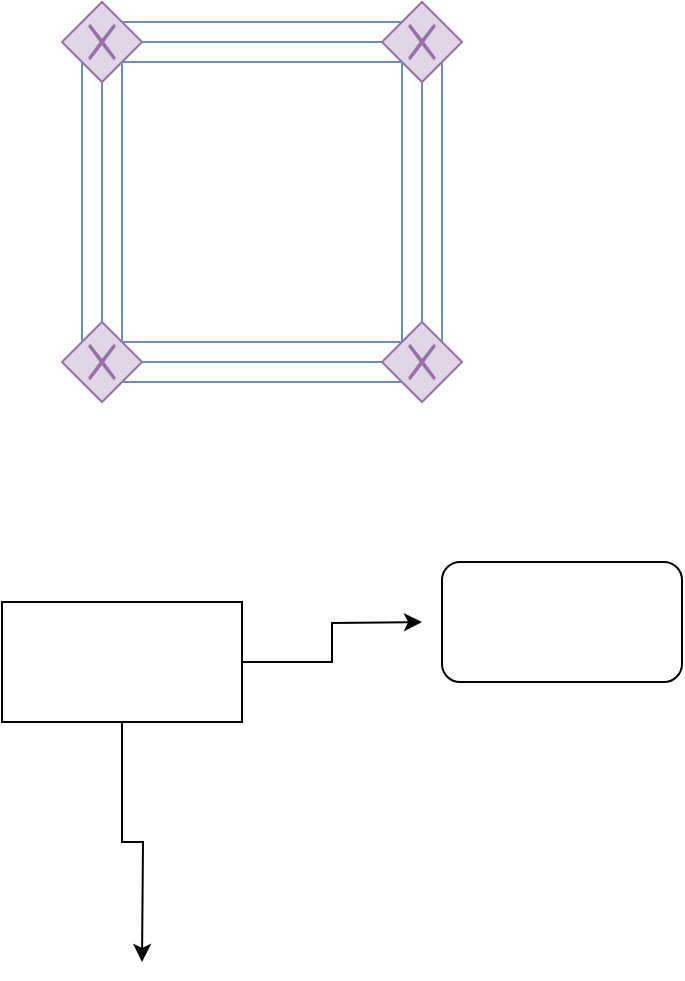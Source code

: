 <mxfile version="12.4.2" type="device" pages="1"><diagram id="LRSXbsy_cpN6qGSKRLYH" name="Page-1"><mxGraphModel dx="946" dy="611" grid="1" gridSize="10" guides="1" tooltips="1" connect="1" arrows="1" fold="1" page="1" pageScale="1" pageWidth="827" pageHeight="1169" math="0" shadow="0"><root><mxCell id="0"/><mxCell id="1" parent="0"/><mxCell id="GSVNbLr0vNReqakN6vo6-1" value="" style="shape=mxgraph.bpmn.shape;html=1;verticalLabelPosition=bottom;labelBackgroundColor=#ffffff;verticalAlign=top;align=center;perimeter=rhombusPerimeter;background=gateway;outlineConnect=0;outline=none;symbol=exclusiveGw;fillColor=#e1d5e7;strokeColor=#9673a6;" vertex="1" parent="1"><mxGeometry x="200" y="120" width="40" height="40" as="geometry"/></mxCell><mxCell id="GSVNbLr0vNReqakN6vo6-2" value="" style="shape=mxgraph.bpmn.shape;html=1;verticalLabelPosition=bottom;labelBackgroundColor=#ffffff;verticalAlign=top;align=center;perimeter=rhombusPerimeter;background=gateway;outlineConnect=0;outline=none;symbol=exclusiveGw;fillColor=#e1d5e7;strokeColor=#9673a6;" vertex="1" parent="1"><mxGeometry x="360" y="120" width="40" height="40" as="geometry"/></mxCell><mxCell id="GSVNbLr0vNReqakN6vo6-3" value="" style="shape=mxgraph.bpmn.shape;html=1;verticalLabelPosition=bottom;labelBackgroundColor=#ffffff;verticalAlign=top;align=center;perimeter=rhombusPerimeter;background=gateway;outlineConnect=0;outline=none;symbol=exclusiveGw;fillColor=#e1d5e7;strokeColor=#9673a6;" vertex="1" parent="1"><mxGeometry x="200" y="280" width="40" height="40" as="geometry"/></mxCell><mxCell id="GSVNbLr0vNReqakN6vo6-4" value="" style="shape=mxgraph.bpmn.shape;html=1;verticalLabelPosition=bottom;labelBackgroundColor=#ffffff;verticalAlign=top;align=center;perimeter=rhombusPerimeter;background=gateway;outlineConnect=0;outline=none;symbol=exclusiveGw;fillColor=#e1d5e7;strokeColor=#9673a6;" vertex="1" parent="1"><mxGeometry x="360" y="280" width="40" height="40" as="geometry"/></mxCell><mxCell id="GSVNbLr0vNReqakN6vo6-5" value="" style="endArrow=none;html=1;entryX=0.25;entryY=0.75;entryDx=0;entryDy=0;entryPerimeter=0;exitX=0.25;exitY=0.25;exitDx=0;exitDy=0;exitPerimeter=0;fillColor=#dae8fc;strokeColor=#6c8ebf;" edge="1" parent="1" source="GSVNbLr0vNReqakN6vo6-3" target="GSVNbLr0vNReqakN6vo6-1"><mxGeometry width="50" height="50" relative="1" as="geometry"><mxPoint x="170" y="240" as="sourcePoint"/><mxPoint x="220" y="190" as="targetPoint"/></mxGeometry></mxCell><mxCell id="GSVNbLr0vNReqakN6vo6-6" value="" style="endArrow=none;html=1;entryX=0.5;entryY=1;entryDx=0;entryDy=0;exitX=0.5;exitY=0;exitDx=0;exitDy=0;fillColor=#dae8fc;strokeColor=#6c8ebf;" edge="1" parent="1" source="GSVNbLr0vNReqakN6vo6-3" target="GSVNbLr0vNReqakN6vo6-1"><mxGeometry width="50" height="50" relative="1" as="geometry"><mxPoint x="250" y="240" as="sourcePoint"/><mxPoint x="300" y="190" as="targetPoint"/></mxGeometry></mxCell><mxCell id="GSVNbLr0vNReqakN6vo6-7" value="" style="endArrow=none;html=1;entryX=0.75;entryY=0.75;entryDx=0;entryDy=0;entryPerimeter=0;exitX=0.75;exitY=0.25;exitDx=0;exitDy=0;exitPerimeter=0;fillColor=#dae8fc;strokeColor=#6c8ebf;" edge="1" parent="1" source="GSVNbLr0vNReqakN6vo6-3" target="GSVNbLr0vNReqakN6vo6-1"><mxGeometry width="50" height="50" relative="1" as="geometry"><mxPoint x="240" y="240" as="sourcePoint"/><mxPoint x="290" y="190" as="targetPoint"/></mxGeometry></mxCell><mxCell id="GSVNbLr0vNReqakN6vo6-8" value="" style="endArrow=none;html=1;exitX=0.75;exitY=0.25;exitDx=0;exitDy=0;exitPerimeter=0;entryX=0.25;entryY=0.25;entryDx=0;entryDy=0;entryPerimeter=0;fillColor=#dae8fc;strokeColor=#6c8ebf;" edge="1" parent="1" source="GSVNbLr0vNReqakN6vo6-1" target="GSVNbLr0vNReqakN6vo6-2"><mxGeometry width="50" height="50" relative="1" as="geometry"><mxPoint x="320" y="240" as="sourcePoint"/><mxPoint x="370" y="190" as="targetPoint"/></mxGeometry></mxCell><mxCell id="GSVNbLr0vNReqakN6vo6-9" value="" style="endArrow=none;html=1;exitX=1;exitY=0.5;exitDx=0;exitDy=0;entryX=0;entryY=0.5;entryDx=0;entryDy=0;fillColor=#dae8fc;strokeColor=#6c8ebf;" edge="1" parent="1" source="GSVNbLr0vNReqakN6vo6-1" target="GSVNbLr0vNReqakN6vo6-2"><mxGeometry width="50" height="50" relative="1" as="geometry"><mxPoint x="300" y="270" as="sourcePoint"/><mxPoint x="350" y="220" as="targetPoint"/></mxGeometry></mxCell><mxCell id="GSVNbLr0vNReqakN6vo6-10" value="" style="endArrow=none;html=1;exitX=0.75;exitY=0.75;exitDx=0;exitDy=0;exitPerimeter=0;entryX=0.25;entryY=0.75;entryDx=0;entryDy=0;entryPerimeter=0;fillColor=#dae8fc;strokeColor=#6c8ebf;" edge="1" parent="1" source="GSVNbLr0vNReqakN6vo6-1" target="GSVNbLr0vNReqakN6vo6-2"><mxGeometry width="50" height="50" relative="1" as="geometry"><mxPoint x="300" y="270" as="sourcePoint"/><mxPoint x="350" y="220" as="targetPoint"/></mxGeometry></mxCell><mxCell id="GSVNbLr0vNReqakN6vo6-11" value="" style="endArrow=none;html=1;entryX=0.25;entryY=0.75;entryDx=0;entryDy=0;entryPerimeter=0;exitX=0.25;exitY=0.25;exitDx=0;exitDy=0;exitPerimeter=0;fillColor=#dae8fc;strokeColor=#6c8ebf;" edge="1" parent="1" source="GSVNbLr0vNReqakN6vo6-4" target="GSVNbLr0vNReqakN6vo6-2"><mxGeometry width="50" height="50" relative="1" as="geometry"><mxPoint x="350" y="260" as="sourcePoint"/><mxPoint x="400" y="210" as="targetPoint"/></mxGeometry></mxCell><mxCell id="GSVNbLr0vNReqakN6vo6-12" value="" style="endArrow=none;html=1;entryX=0.5;entryY=1;entryDx=0;entryDy=0;exitX=0.5;exitY=0;exitDx=0;exitDy=0;fillColor=#dae8fc;strokeColor=#6c8ebf;" edge="1" parent="1" source="GSVNbLr0vNReqakN6vo6-4" target="GSVNbLr0vNReqakN6vo6-2"><mxGeometry width="50" height="50" relative="1" as="geometry"><mxPoint x="390" y="260" as="sourcePoint"/><mxPoint x="440" y="210" as="targetPoint"/></mxGeometry></mxCell><mxCell id="GSVNbLr0vNReqakN6vo6-13" value="" style="endArrow=none;html=1;entryX=0.75;entryY=0.75;entryDx=0;entryDy=0;entryPerimeter=0;exitX=0.75;exitY=0.25;exitDx=0;exitDy=0;exitPerimeter=0;fillColor=#dae8fc;strokeColor=#6c8ebf;" edge="1" parent="1" source="GSVNbLr0vNReqakN6vo6-4" target="GSVNbLr0vNReqakN6vo6-2"><mxGeometry width="50" height="50" relative="1" as="geometry"><mxPoint x="430" y="290" as="sourcePoint"/><mxPoint x="480" y="240" as="targetPoint"/></mxGeometry></mxCell><mxCell id="GSVNbLr0vNReqakN6vo6-14" value="" style="endArrow=none;html=1;exitX=0.75;exitY=0.75;exitDx=0;exitDy=0;exitPerimeter=0;entryX=0.25;entryY=0.75;entryDx=0;entryDy=0;entryPerimeter=0;fillColor=#dae8fc;strokeColor=#6c8ebf;" edge="1" parent="1" source="GSVNbLr0vNReqakN6vo6-3" target="GSVNbLr0vNReqakN6vo6-4"><mxGeometry width="50" height="50" relative="1" as="geometry"><mxPoint x="230" y="440" as="sourcePoint"/><mxPoint x="280" y="390" as="targetPoint"/></mxGeometry></mxCell><mxCell id="GSVNbLr0vNReqakN6vo6-16" value="" style="endArrow=none;html=1;exitX=1;exitY=0.5;exitDx=0;exitDy=0;entryX=0;entryY=0.5;entryDx=0;entryDy=0;fillColor=#dae8fc;strokeColor=#6c8ebf;" edge="1" parent="1" source="GSVNbLr0vNReqakN6vo6-3" target="GSVNbLr0vNReqakN6vo6-4"><mxGeometry width="50" height="50" relative="1" as="geometry"><mxPoint x="320" y="430" as="sourcePoint"/><mxPoint x="370" y="380" as="targetPoint"/></mxGeometry></mxCell><mxCell id="GSVNbLr0vNReqakN6vo6-17" value="" style="endArrow=none;html=1;exitX=0.75;exitY=0.25;exitDx=0;exitDy=0;exitPerimeter=0;entryX=0.25;entryY=0.25;entryDx=0;entryDy=0;entryPerimeter=0;fillColor=#dae8fc;strokeColor=#6c8ebf;" edge="1" parent="1" source="GSVNbLr0vNReqakN6vo6-3" target="GSVNbLr0vNReqakN6vo6-4"><mxGeometry width="50" height="50" relative="1" as="geometry"><mxPoint x="340" y="390" as="sourcePoint"/><mxPoint x="390" y="340" as="targetPoint"/></mxGeometry></mxCell><mxCell id="GSVNbLr0vNReqakN6vo6-20" style="edgeStyle=orthogonalEdgeStyle;rounded=0;orthogonalLoop=1;jettySize=auto;html=1;" edge="1" parent="1" source="GSVNbLr0vNReqakN6vo6-18"><mxGeometry relative="1" as="geometry"><mxPoint x="380" y="430" as="targetPoint"/></mxGeometry></mxCell><mxCell id="GSVNbLr0vNReqakN6vo6-21" style="edgeStyle=orthogonalEdgeStyle;rounded=0;orthogonalLoop=1;jettySize=auto;html=1;" edge="1" parent="1" source="GSVNbLr0vNReqakN6vo6-18"><mxGeometry relative="1" as="geometry"><mxPoint x="240" y="600" as="targetPoint"/></mxGeometry></mxCell><mxCell id="GSVNbLr0vNReqakN6vo6-18" value="" style="rounded=0;whiteSpace=wrap;html=1;" vertex="1" parent="1"><mxGeometry x="170" y="420" width="120" height="60" as="geometry"/></mxCell><mxCell id="GSVNbLr0vNReqakN6vo6-19" value="" style="rounded=1;whiteSpace=wrap;html=1;" vertex="1" parent="1"><mxGeometry x="390" y="400" width="120" height="60" as="geometry"/></mxCell></root></mxGraphModel></diagram></mxfile>